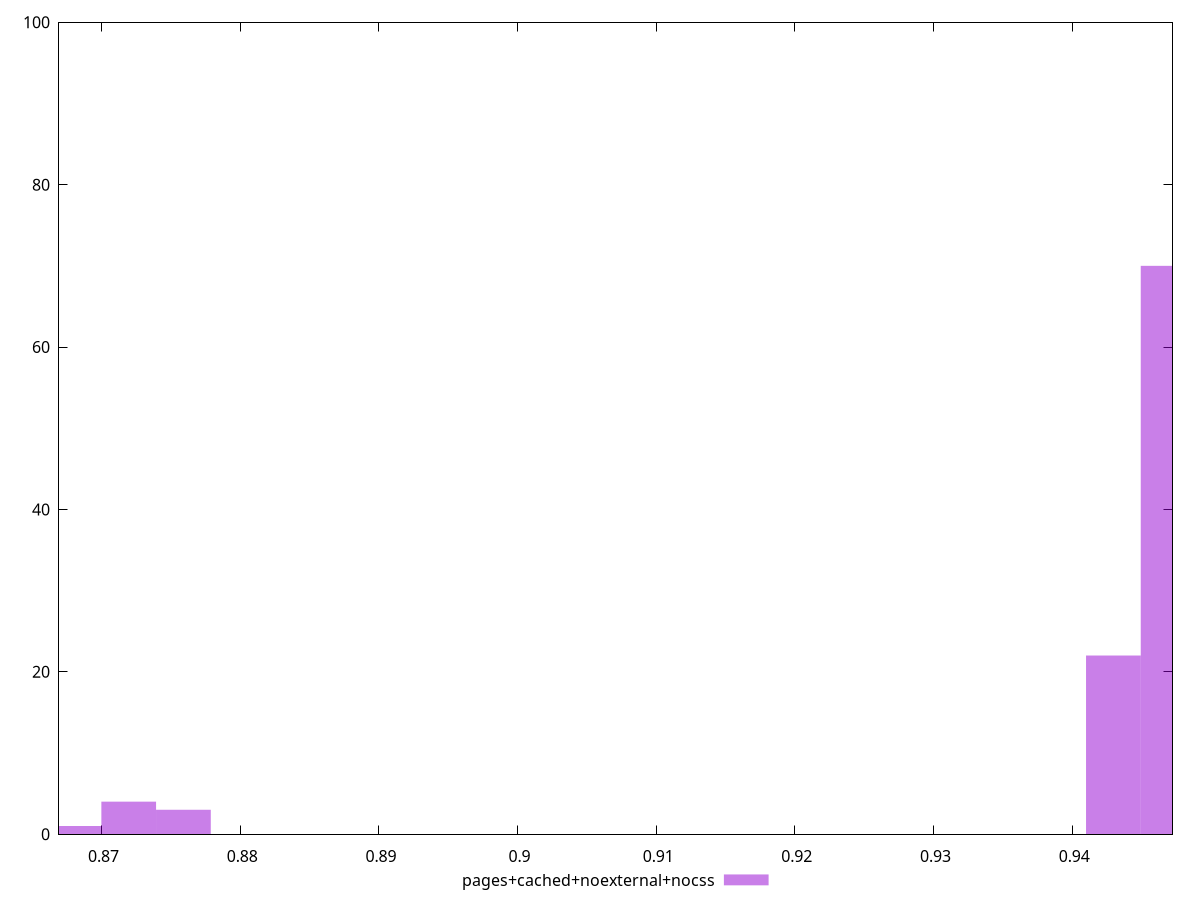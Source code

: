 reset

$pagesCachedNoexternalNocss <<EOF
0.9469196585306002 70
0.9429741599533894 22
0.8759006841408052 3
0.8719551855635944 4
0.8680096869863835 1
EOF

set key outside below
set boxwidth 0.003945498577210834
set xrange [0.8669269914328439:0.9472376389475392]
set yrange [0:100]
set style fill transparent solid 0.5 noborder
set terminal svg size 640, 490 enhanced background rgb 'white'
set output "report_00007_2020-12-11T15:55:29.892Z/meta/score/comparison/histogram/9_vs_10.svg"

plot $pagesCachedNoexternalNocss title "pages+cached+noexternal+nocss" with boxes

reset
